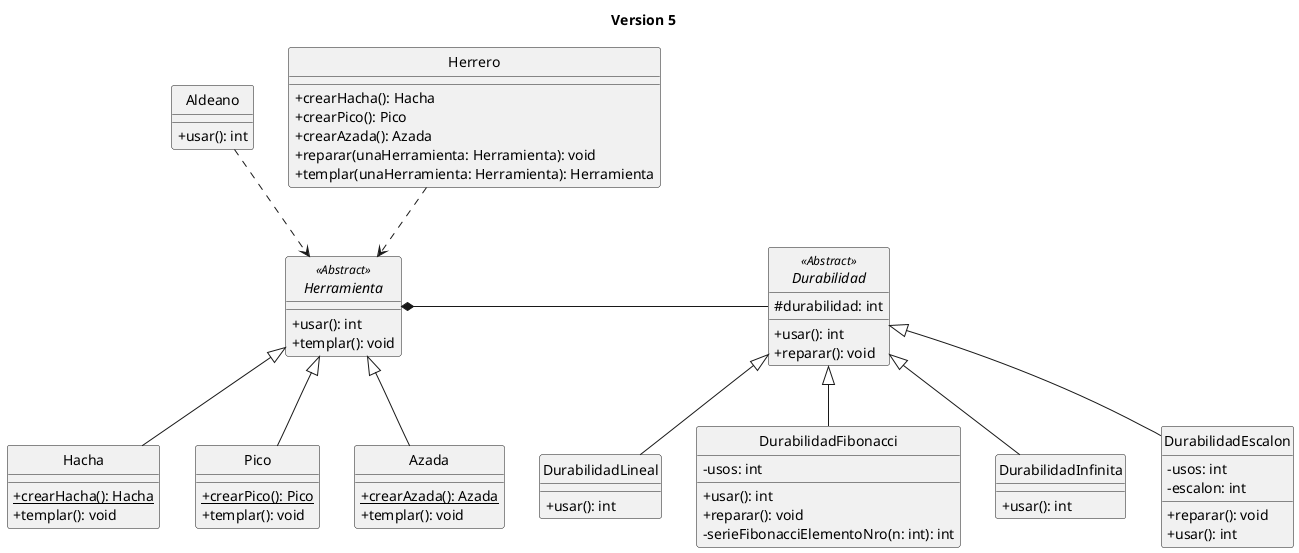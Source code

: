 @startuml Diagrama de Clases

skinparam monochrome true
hide circle
skinparam classAttributeIconSize 0

title Version 5

class Aldeano {
    +usar(): int
}
class Herrero {
    +crearHacha(): Hacha
    +crearPico(): Pico
    +crearAzada(): Azada
    +reparar(unaHerramienta: Herramienta): void
    +templar(unaHerramienta: Herramienta): Herramienta
}

abstract class Herramienta {
    +usar(): int
    +templar(): void
}

class Hacha {
    {static} +crearHacha(): Hacha
    +templar(): void
}

class Pico {
    {static} +crearPico(): Pico
    +templar(): void
}

class Azada {
    {static} +crearAzada(): Azada
    +templar(): void
}

abstract class Durabilidad {
    #durabilidad: int
    +usar(): int
    +reparar(): void
}

class DurabilidadLineal {
    +usar(): int
}

class DurabilidadFibonacci {
    -usos: int
    +usar(): int
    +reparar(): void
    -serieFibonacciElementoNro(n: int): int
}

class DurabilidadInfinita {
    +usar(): int
}

class DurabilidadEscalon {
    -usos: int
    -escalon: int
    +reparar(): void
    +usar(): int
}


Herramienta <<Abstract>>

Aldeano ..> Herramienta
Herrero ..> Herramienta

Herramienta <|-- Hacha
Herramienta <|-- Pico
Herramienta <|-- Azada

Durabilidad <<Abstract>>

Durabilidad <|-- DurabilidadLineal
Durabilidad <|-- DurabilidadInfinita
Durabilidad <|-- DurabilidadEscalon
Durabilidad <|-- DurabilidadFibonacci

Herramienta *-right- Durabilidad

@enduml